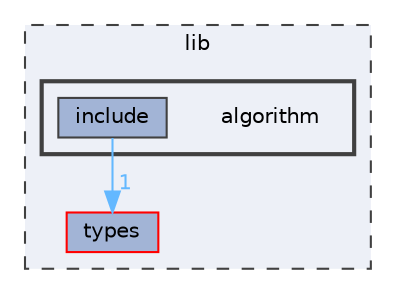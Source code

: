 digraph "lib/algorithm"
{
 // LATEX_PDF_SIZE
  bgcolor="transparent";
  edge [fontname=Helvetica,fontsize=10,labelfontname=Helvetica,labelfontsize=10];
  node [fontname=Helvetica,fontsize=10,shape=box,height=0.2,width=0.4];
  compound=true
  subgraph clusterdir_97aefd0d527b934f1d99a682da8fe6a9 {
    graph [ bgcolor="#edf0f7", pencolor="grey25", label="lib", fontname=Helvetica,fontsize=10 style="filled,dashed", URL="dir_97aefd0d527b934f1d99a682da8fe6a9.html",tooltip=""]
  dir_560694f03ee5bf1136d79e4f1ca1ca37 [label="types", fillcolor="#a2b4d6", color="red", style="filled", URL="dir_560694f03ee5bf1136d79e4f1ca1ca37.html",tooltip=""];
  subgraph clusterdir_f5dd86dbd9583e7b6fc3983d3949da68 {
    graph [ bgcolor="#edf0f7", pencolor="grey25", label="", fontname=Helvetica,fontsize=10 style="filled,bold", URL="dir_f5dd86dbd9583e7b6fc3983d3949da68.html",tooltip=""]
    dir_f5dd86dbd9583e7b6fc3983d3949da68 [shape=plaintext, label="algorithm"];
  dir_9a97ad998015a048f4ab0c3f00568bf1 [label="include", fillcolor="#a2b4d6", color="grey25", style="filled", URL="dir_9a97ad998015a048f4ab0c3f00568bf1.html",tooltip=""];
  }
  }
  dir_9a97ad998015a048f4ab0c3f00568bf1->dir_560694f03ee5bf1136d79e4f1ca1ca37 [headlabel="1", labeldistance=1.5 headhref="dir_000005_000012.html" color="steelblue1" fontcolor="steelblue1"];
}
